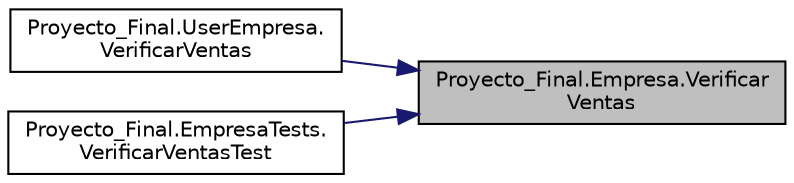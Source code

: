 digraph "Proyecto_Final.Empresa.VerificarVentas"
{
 // INTERACTIVE_SVG=YES
 // LATEX_PDF_SIZE
  edge [fontname="Helvetica",fontsize="10",labelfontname="Helvetica",labelfontsize="10"];
  node [fontname="Helvetica",fontsize="10",shape=record];
  rankdir="RL";
  Node1 [label="Proyecto_Final.Empresa.Verificar\lVentas",height=0.2,width=0.4,color="black", fillcolor="grey75", style="filled", fontcolor="black",tooltip="Como empresa, quiero saber todos los materiales o residuos entregados en un período de tiempo,..."];
  Node1 -> Node2 [dir="back",color="midnightblue",fontsize="10",style="solid",fontname="Helvetica"];
  Node2 [label="Proyecto_Final.UserEmpresa.\lVerificarVentas",height=0.2,width=0.4,color="black", fillcolor="white", style="filled",URL="$classProyecto__Final_1_1UserEmpresa.html#ac062da3904e5a55ffe6737c76d072343",tooltip="Como empresa, quiero saber todos los materiales o residuos entregados en un período de tiempo,..."];
  Node1 -> Node3 [dir="back",color="midnightblue",fontsize="10",style="solid",fontname="Helvetica"];
  Node3 [label="Proyecto_Final.EmpresaTests.\lVerificarVentasTest",height=0.2,width=0.4,color="black", fillcolor="white", style="filled",URL="$classProyecto__Final_1_1EmpresaTests.html#a239f92c6111ba4cbc8c97624d22bc16f",tooltip="Prueba que se reciban los datos de las publicaciones vendidas."];
}
